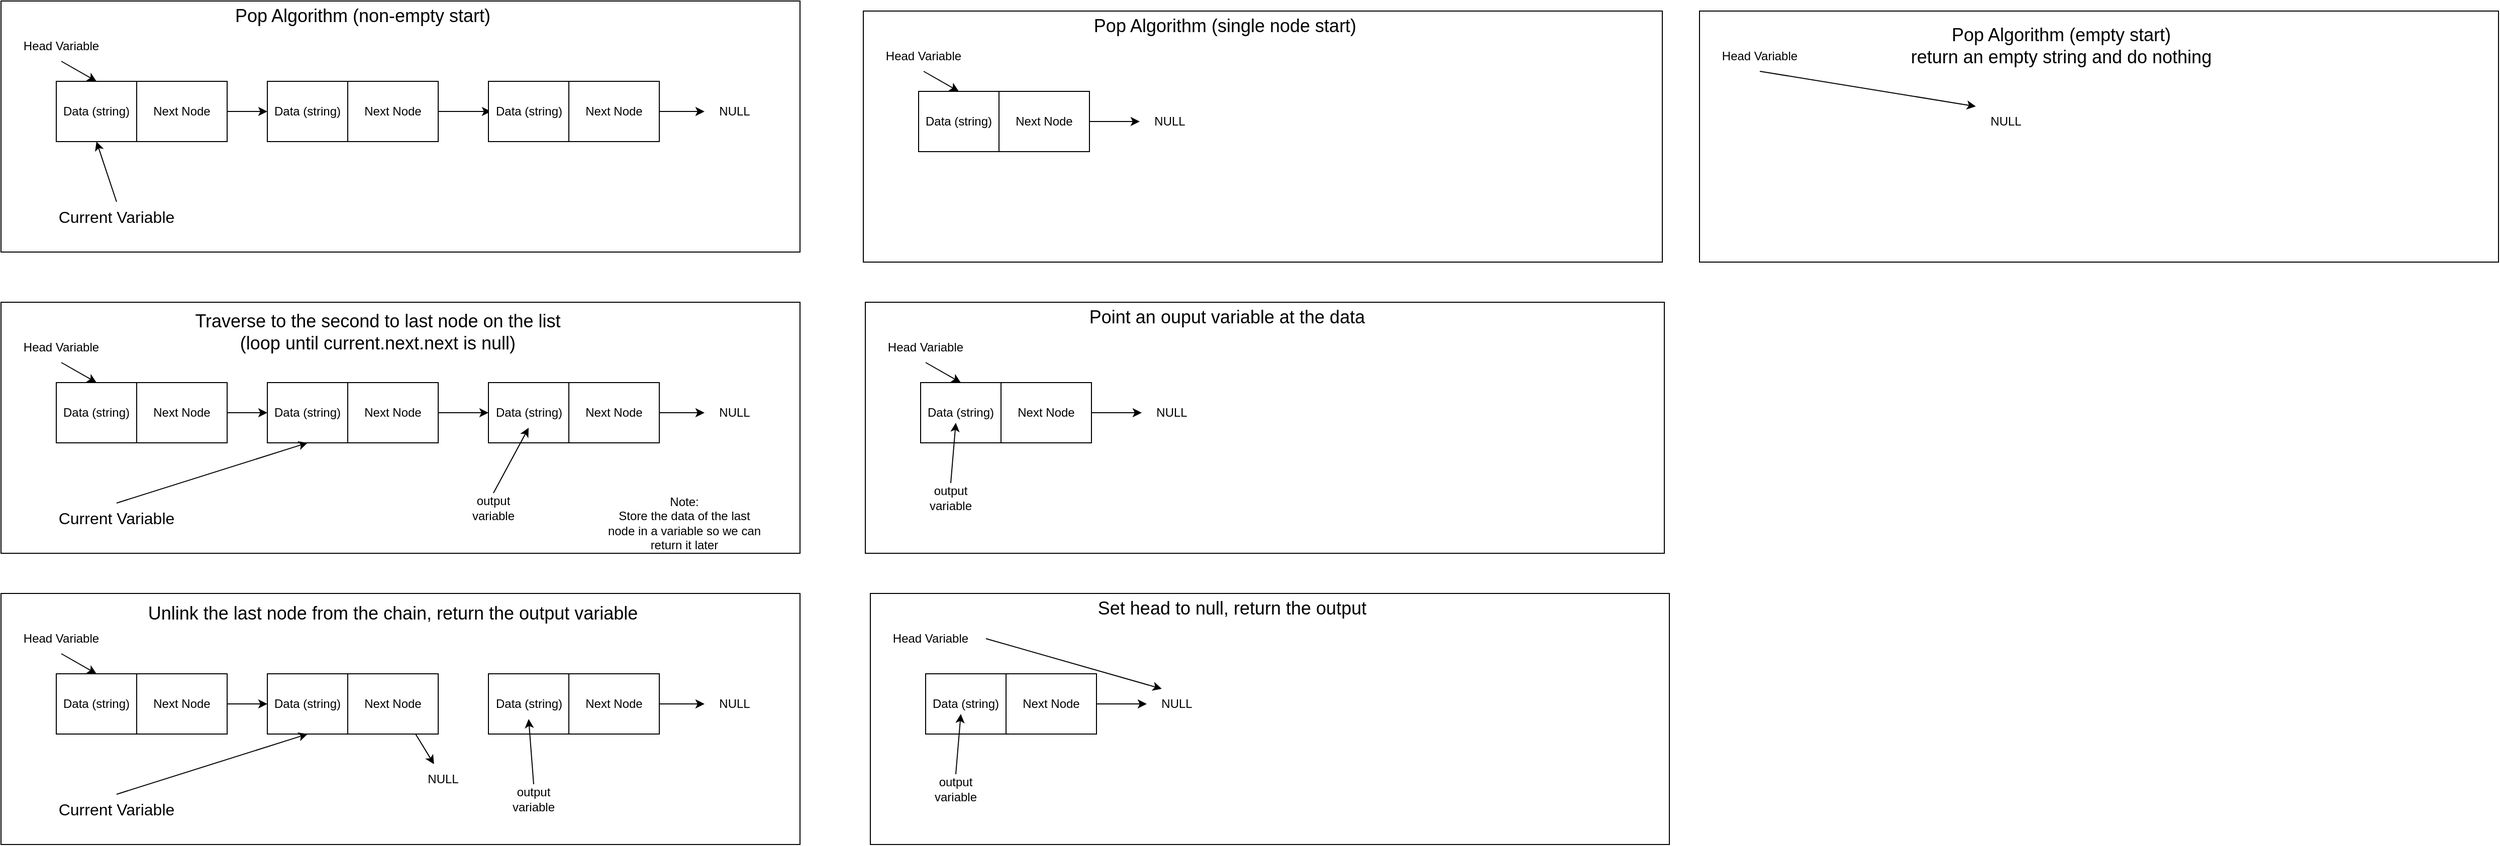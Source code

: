 <mxfile>
    <diagram id="J-nBu7BsSZvMommZ6ams" name="Page-1">
        <mxGraphModel dx="1257" dy="947" grid="1" gridSize="10" guides="1" tooltips="1" connect="1" arrows="1" fold="1" page="1" pageScale="1" pageWidth="850" pageHeight="1100" math="0" shadow="0">
            <root>
                <mxCell id="0"/>
                <mxCell id="1" parent="0"/>
                <mxCell id="2" value="" style="rounded=0;whiteSpace=wrap;html=1;" vertex="1" parent="1">
                    <mxGeometry x="870" y="130" width="795" height="250" as="geometry"/>
                </mxCell>
                <mxCell id="3" value="Data (string)" style="rounded=0;whiteSpace=wrap;html=1;" vertex="1" parent="1">
                    <mxGeometry x="925" y="210" width="80" height="60" as="geometry"/>
                </mxCell>
                <mxCell id="4" style="edgeStyle=none;html=1;exitX=0.5;exitY=1;exitDx=0;exitDy=0;entryX=0.5;entryY=0;entryDx=0;entryDy=0;" edge="1" parent="1" source="5" target="3">
                    <mxGeometry relative="1" as="geometry"/>
                </mxCell>
                <mxCell id="5" value="Head Variable" style="text;html=1;strokeColor=none;fillColor=none;align=center;verticalAlign=middle;whiteSpace=wrap;rounded=0;" vertex="1" parent="1">
                    <mxGeometry x="875" y="160" width="110" height="30" as="geometry"/>
                </mxCell>
                <mxCell id="6" value="" style="edgeStyle=none;html=1;" edge="1" parent="1" source="7" target="8">
                    <mxGeometry relative="1" as="geometry"/>
                </mxCell>
                <mxCell id="7" value="Next Node" style="rounded=0;whiteSpace=wrap;html=1;" vertex="1" parent="1">
                    <mxGeometry x="1005" y="210" width="90" height="60" as="geometry"/>
                </mxCell>
                <mxCell id="8" value="Data (string)" style="rounded=0;whiteSpace=wrap;html=1;" vertex="1" parent="1">
                    <mxGeometry x="1135" y="210" width="80" height="60" as="geometry"/>
                </mxCell>
                <mxCell id="90" style="edgeStyle=none;html=1;exitX=1;exitY=0.5;exitDx=0;exitDy=0;" edge="1" parent="1" source="10" target="89">
                    <mxGeometry relative="1" as="geometry"/>
                </mxCell>
                <mxCell id="10" value="Next Node" style="rounded=0;whiteSpace=wrap;html=1;" vertex="1" parent="1">
                    <mxGeometry x="1215" y="210" width="90" height="60" as="geometry"/>
                </mxCell>
                <mxCell id="12" value="&lt;span style=&quot;font-size: 18px;&quot;&gt;Pop Algorithm (non-empty start)&lt;/span&gt;" style="text;html=1;strokeColor=none;fillColor=none;align=center;verticalAlign=middle;whiteSpace=wrap;rounded=0;" vertex="1" parent="1">
                    <mxGeometry x="1070" y="130" width="320" height="30" as="geometry"/>
                </mxCell>
                <mxCell id="13" style="edgeStyle=none;html=1;exitX=0.5;exitY=0;exitDx=0;exitDy=0;entryX=0.5;entryY=1;entryDx=0;entryDy=0;fontSize=12;" edge="1" parent="1" source="14" target="3">
                    <mxGeometry relative="1" as="geometry"/>
                </mxCell>
                <mxCell id="14" value="&lt;font size=&quot;3&quot;&gt;Current Variable&lt;/font&gt;" style="text;html=1;strokeColor=none;fillColor=none;align=center;verticalAlign=middle;whiteSpace=wrap;rounded=0;fontSize=18;" vertex="1" parent="1">
                    <mxGeometry x="920" y="330" width="130" height="30" as="geometry"/>
                </mxCell>
                <mxCell id="16" value="" style="rounded=0;whiteSpace=wrap;html=1;" vertex="1" parent="1">
                    <mxGeometry x="870" y="430" width="795" height="250" as="geometry"/>
                </mxCell>
                <mxCell id="17" value="Data (string)" style="rounded=0;whiteSpace=wrap;html=1;" vertex="1" parent="1">
                    <mxGeometry x="925" y="510" width="80" height="60" as="geometry"/>
                </mxCell>
                <mxCell id="18" style="edgeStyle=none;html=1;exitX=0.5;exitY=1;exitDx=0;exitDy=0;entryX=0.5;entryY=0;entryDx=0;entryDy=0;" edge="1" parent="1" source="19" target="17">
                    <mxGeometry relative="1" as="geometry"/>
                </mxCell>
                <mxCell id="19" value="Head Variable" style="text;html=1;strokeColor=none;fillColor=none;align=center;verticalAlign=middle;whiteSpace=wrap;rounded=0;" vertex="1" parent="1">
                    <mxGeometry x="875" y="460" width="110" height="30" as="geometry"/>
                </mxCell>
                <mxCell id="20" value="" style="edgeStyle=none;html=1;" edge="1" parent="1" source="21" target="22">
                    <mxGeometry relative="1" as="geometry"/>
                </mxCell>
                <mxCell id="21" value="Next Node" style="rounded=0;whiteSpace=wrap;html=1;" vertex="1" parent="1">
                    <mxGeometry x="1005" y="510" width="90" height="60" as="geometry"/>
                </mxCell>
                <mxCell id="22" value="Data (string)" style="rounded=0;whiteSpace=wrap;html=1;" vertex="1" parent="1">
                    <mxGeometry x="1135" y="510" width="80" height="60" as="geometry"/>
                </mxCell>
                <mxCell id="23" style="edgeStyle=none;html=1;exitX=1;exitY=0.5;exitDx=0;exitDy=0;entryX=0;entryY=0.5;entryDx=0;entryDy=0;" edge="1" parent="1" source="24">
                    <mxGeometry relative="1" as="geometry">
                        <mxPoint x="1355" y="540" as="targetPoint"/>
                    </mxGeometry>
                </mxCell>
                <mxCell id="24" value="Next Node" style="rounded=0;whiteSpace=wrap;html=1;" vertex="1" parent="1">
                    <mxGeometry x="1215" y="510" width="90" height="60" as="geometry"/>
                </mxCell>
                <mxCell id="26" value="&lt;font style=&quot;font-size: 18px;&quot;&gt;Traverse to the second to last node on the list&lt;br&gt;(loop until current.next.next is null)&lt;/font&gt;" style="text;html=1;strokeColor=none;fillColor=none;align=center;verticalAlign=middle;whiteSpace=wrap;rounded=0;" vertex="1" parent="1">
                    <mxGeometry x="990" y="440" width="510" height="40" as="geometry"/>
                </mxCell>
                <mxCell id="27" style="edgeStyle=none;html=1;exitX=0.5;exitY=0;exitDx=0;exitDy=0;entryX=0.5;entryY=1;entryDx=0;entryDy=0;fontSize=12;" edge="1" parent="1" source="28" target="22">
                    <mxGeometry relative="1" as="geometry"/>
                </mxCell>
                <mxCell id="28" value="&lt;font size=&quot;3&quot;&gt;Current Variable&lt;/font&gt;" style="text;html=1;strokeColor=none;fillColor=none;align=center;verticalAlign=middle;whiteSpace=wrap;rounded=0;fontSize=18;" vertex="1" parent="1">
                    <mxGeometry x="920" y="630" width="130" height="30" as="geometry"/>
                </mxCell>
                <mxCell id="51" value="" style="rounded=0;whiteSpace=wrap;html=1;" vertex="1" parent="1">
                    <mxGeometry x="1355" y="510" width="80" height="60" as="geometry"/>
                </mxCell>
                <mxCell id="54" value="NULL" style="text;html=1;strokeColor=none;fillColor=none;align=center;verticalAlign=middle;whiteSpace=wrap;rounded=0;" vertex="1" parent="1">
                    <mxGeometry x="1570" y="525" width="60" height="30" as="geometry"/>
                </mxCell>
                <mxCell id="56" style="edgeStyle=none;html=1;exitX=1;exitY=0.5;exitDx=0;exitDy=0;entryX=0;entryY=0.5;entryDx=0;entryDy=0;" edge="1" parent="1" source="55" target="54">
                    <mxGeometry relative="1" as="geometry"/>
                </mxCell>
                <mxCell id="55" value="Next Node" style="rounded=0;whiteSpace=wrap;html=1;" vertex="1" parent="1">
                    <mxGeometry x="1435" y="510" width="90" height="60" as="geometry"/>
                </mxCell>
                <mxCell id="60" style="edgeStyle=none;html=1;exitX=0.5;exitY=0;exitDx=0;exitDy=0;entryX=0.5;entryY=1;entryDx=0;entryDy=0;" edge="1" parent="1" source="59" target="62">
                    <mxGeometry relative="1" as="geometry"/>
                </mxCell>
                <mxCell id="59" value="output variable" style="text;html=1;strokeColor=none;fillColor=none;align=center;verticalAlign=middle;whiteSpace=wrap;rounded=0;" vertex="1" parent="1">
                    <mxGeometry x="1330" y="620" width="60" height="30" as="geometry"/>
                </mxCell>
                <mxCell id="61" value="Note: &lt;br&gt;Store the data of the last node in a variable so we can return it later" style="text;html=1;strokeColor=none;fillColor=none;align=center;verticalAlign=middle;whiteSpace=wrap;rounded=0;" vertex="1" parent="1">
                    <mxGeometry x="1470" y="620" width="160" height="60" as="geometry"/>
                </mxCell>
                <mxCell id="62" value="Data (string)" style="text;html=1;strokeColor=none;fillColor=none;align=center;verticalAlign=middle;whiteSpace=wrap;rounded=0;" vertex="1" parent="1">
                    <mxGeometry x="1357.5" y="525" width="75" height="30" as="geometry"/>
                </mxCell>
                <mxCell id="63" value="" style="rounded=0;whiteSpace=wrap;html=1;" vertex="1" parent="1">
                    <mxGeometry x="870" y="720" width="795" height="250" as="geometry"/>
                </mxCell>
                <mxCell id="64" value="Data (string)" style="rounded=0;whiteSpace=wrap;html=1;" vertex="1" parent="1">
                    <mxGeometry x="925" y="800" width="80" height="60" as="geometry"/>
                </mxCell>
                <mxCell id="65" style="edgeStyle=none;html=1;exitX=0.5;exitY=1;exitDx=0;exitDy=0;entryX=0.5;entryY=0;entryDx=0;entryDy=0;" edge="1" parent="1" source="66" target="64">
                    <mxGeometry relative="1" as="geometry"/>
                </mxCell>
                <mxCell id="66" value="Head Variable" style="text;html=1;strokeColor=none;fillColor=none;align=center;verticalAlign=middle;whiteSpace=wrap;rounded=0;" vertex="1" parent="1">
                    <mxGeometry x="875" y="750" width="110" height="30" as="geometry"/>
                </mxCell>
                <mxCell id="67" value="" style="edgeStyle=none;html=1;" edge="1" parent="1" source="68" target="69">
                    <mxGeometry relative="1" as="geometry"/>
                </mxCell>
                <mxCell id="68" value="Next Node" style="rounded=0;whiteSpace=wrap;html=1;" vertex="1" parent="1">
                    <mxGeometry x="1005" y="800" width="90" height="60" as="geometry"/>
                </mxCell>
                <mxCell id="69" value="Data (string)" style="rounded=0;whiteSpace=wrap;html=1;" vertex="1" parent="1">
                    <mxGeometry x="1135" y="800" width="80" height="60" as="geometry"/>
                </mxCell>
                <mxCell id="84" style="edgeStyle=none;html=1;exitX=0.75;exitY=1;exitDx=0;exitDy=0;" edge="1" parent="1" source="71" target="83">
                    <mxGeometry relative="1" as="geometry"/>
                </mxCell>
                <mxCell id="71" value="Next Node" style="rounded=0;whiteSpace=wrap;html=1;" vertex="1" parent="1">
                    <mxGeometry x="1215" y="800" width="90" height="60" as="geometry"/>
                </mxCell>
                <mxCell id="72" value="&lt;font style=&quot;font-size: 18px;&quot;&gt;Unlink the last node from the chain, return the output variable&lt;/font&gt;" style="text;html=1;strokeColor=none;fillColor=none;align=center;verticalAlign=middle;whiteSpace=wrap;rounded=0;" vertex="1" parent="1">
                    <mxGeometry x="955" y="720" width="610" height="40" as="geometry"/>
                </mxCell>
                <mxCell id="73" style="edgeStyle=none;html=1;exitX=0.5;exitY=0;exitDx=0;exitDy=0;entryX=0.5;entryY=1;entryDx=0;entryDy=0;fontSize=12;" edge="1" parent="1" source="74" target="69">
                    <mxGeometry relative="1" as="geometry"/>
                </mxCell>
                <mxCell id="74" value="&lt;font size=&quot;3&quot;&gt;Current Variable&lt;/font&gt;" style="text;html=1;strokeColor=none;fillColor=none;align=center;verticalAlign=middle;whiteSpace=wrap;rounded=0;fontSize=18;" vertex="1" parent="1">
                    <mxGeometry x="920" y="920" width="130" height="30" as="geometry"/>
                </mxCell>
                <mxCell id="75" value="" style="rounded=0;whiteSpace=wrap;html=1;" vertex="1" parent="1">
                    <mxGeometry x="1355" y="800" width="80" height="60" as="geometry"/>
                </mxCell>
                <mxCell id="76" value="NULL" style="text;html=1;strokeColor=none;fillColor=none;align=center;verticalAlign=middle;whiteSpace=wrap;rounded=0;" vertex="1" parent="1">
                    <mxGeometry x="1570" y="815" width="60" height="30" as="geometry"/>
                </mxCell>
                <mxCell id="77" style="edgeStyle=none;html=1;exitX=1;exitY=0.5;exitDx=0;exitDy=0;entryX=0;entryY=0.5;entryDx=0;entryDy=0;" edge="1" parent="1" source="78" target="76">
                    <mxGeometry relative="1" as="geometry"/>
                </mxCell>
                <mxCell id="78" value="Next Node" style="rounded=0;whiteSpace=wrap;html=1;" vertex="1" parent="1">
                    <mxGeometry x="1435" y="800" width="90" height="60" as="geometry"/>
                </mxCell>
                <mxCell id="79" style="edgeStyle=none;html=1;exitX=0.5;exitY=0;exitDx=0;exitDy=0;entryX=0.5;entryY=1;entryDx=0;entryDy=0;" edge="1" parent="1" source="80" target="82">
                    <mxGeometry relative="1" as="geometry"/>
                </mxCell>
                <mxCell id="80" value="output variable" style="text;html=1;strokeColor=none;fillColor=none;align=center;verticalAlign=middle;whiteSpace=wrap;rounded=0;" vertex="1" parent="1">
                    <mxGeometry x="1370" y="910" width="60" height="30" as="geometry"/>
                </mxCell>
                <mxCell id="82" value="Data (string)" style="text;html=1;strokeColor=none;fillColor=none;align=center;verticalAlign=middle;whiteSpace=wrap;rounded=0;" vertex="1" parent="1">
                    <mxGeometry x="1357.5" y="815" width="75" height="30" as="geometry"/>
                </mxCell>
                <mxCell id="83" value="NULL" style="text;html=1;strokeColor=none;fillColor=none;align=center;verticalAlign=middle;whiteSpace=wrap;rounded=0;" vertex="1" parent="1">
                    <mxGeometry x="1280" y="890" width="60" height="30" as="geometry"/>
                </mxCell>
                <mxCell id="85" value="" style="rounded=0;whiteSpace=wrap;html=1;" vertex="1" parent="1">
                    <mxGeometry x="1355" y="210" width="80" height="60" as="geometry"/>
                </mxCell>
                <mxCell id="86" value="NULL" style="text;html=1;strokeColor=none;fillColor=none;align=center;verticalAlign=middle;whiteSpace=wrap;rounded=0;" vertex="1" parent="1">
                    <mxGeometry x="1570" y="225" width="60" height="30" as="geometry"/>
                </mxCell>
                <mxCell id="87" style="edgeStyle=none;html=1;exitX=1;exitY=0.5;exitDx=0;exitDy=0;entryX=0;entryY=0.5;entryDx=0;entryDy=0;" edge="1" parent="1" source="88" target="86">
                    <mxGeometry relative="1" as="geometry"/>
                </mxCell>
                <mxCell id="88" value="Next Node" style="rounded=0;whiteSpace=wrap;html=1;" vertex="1" parent="1">
                    <mxGeometry x="1435" y="210" width="90" height="60" as="geometry"/>
                </mxCell>
                <mxCell id="89" value="Data (string)" style="text;html=1;strokeColor=none;fillColor=none;align=center;verticalAlign=middle;whiteSpace=wrap;rounded=0;" vertex="1" parent="1">
                    <mxGeometry x="1357.5" y="225" width="75" height="30" as="geometry"/>
                </mxCell>
                <mxCell id="91" value="" style="rounded=0;whiteSpace=wrap;html=1;" vertex="1" parent="1">
                    <mxGeometry x="1728" y="140" width="795" height="250" as="geometry"/>
                </mxCell>
                <mxCell id="92" value="Data (string)" style="rounded=0;whiteSpace=wrap;html=1;" vertex="1" parent="1">
                    <mxGeometry x="1783" y="220" width="80" height="60" as="geometry"/>
                </mxCell>
                <mxCell id="93" style="edgeStyle=none;html=1;exitX=0.5;exitY=1;exitDx=0;exitDy=0;entryX=0.5;entryY=0;entryDx=0;entryDy=0;" edge="1" parent="1" source="94" target="92">
                    <mxGeometry relative="1" as="geometry"/>
                </mxCell>
                <mxCell id="94" value="Head Variable" style="text;html=1;strokeColor=none;fillColor=none;align=center;verticalAlign=middle;whiteSpace=wrap;rounded=0;" vertex="1" parent="1">
                    <mxGeometry x="1733" y="170" width="110" height="30" as="geometry"/>
                </mxCell>
                <mxCell id="95" value="" style="edgeStyle=none;html=1;entryX=0;entryY=0.5;entryDx=0;entryDy=0;" edge="1" parent="1" source="96" target="148">
                    <mxGeometry relative="1" as="geometry">
                        <mxPoint x="1993" y="250" as="targetPoint"/>
                    </mxGeometry>
                </mxCell>
                <mxCell id="96" value="Next Node" style="rounded=0;whiteSpace=wrap;html=1;" vertex="1" parent="1">
                    <mxGeometry x="1863" y="220" width="90" height="60" as="geometry"/>
                </mxCell>
                <mxCell id="100" value="&lt;span style=&quot;font-size: 18px;&quot;&gt;Pop Algorithm (single node start)&lt;/span&gt;" style="text;html=1;strokeColor=none;fillColor=none;align=center;verticalAlign=middle;whiteSpace=wrap;rounded=0;" vertex="1" parent="1">
                    <mxGeometry x="1928" y="140" width="320" height="30" as="geometry"/>
                </mxCell>
                <mxCell id="148" value="NULL" style="text;html=1;strokeColor=none;fillColor=none;align=center;verticalAlign=middle;whiteSpace=wrap;rounded=0;" vertex="1" parent="1">
                    <mxGeometry x="2003" y="235" width="60" height="30" as="geometry"/>
                </mxCell>
                <mxCell id="149" value="" style="rounded=0;whiteSpace=wrap;html=1;" vertex="1" parent="1">
                    <mxGeometry x="1730" y="430" width="795" height="250" as="geometry"/>
                </mxCell>
                <mxCell id="150" value="Data (string)" style="rounded=0;whiteSpace=wrap;html=1;" vertex="1" parent="1">
                    <mxGeometry x="1785" y="510" width="80" height="60" as="geometry"/>
                </mxCell>
                <mxCell id="151" style="edgeStyle=none;html=1;exitX=0.5;exitY=1;exitDx=0;exitDy=0;entryX=0.5;entryY=0;entryDx=0;entryDy=0;" edge="1" parent="1" source="152" target="150">
                    <mxGeometry relative="1" as="geometry"/>
                </mxCell>
                <mxCell id="152" value="Head Variable" style="text;html=1;strokeColor=none;fillColor=none;align=center;verticalAlign=middle;whiteSpace=wrap;rounded=0;" vertex="1" parent="1">
                    <mxGeometry x="1735" y="460" width="110" height="30" as="geometry"/>
                </mxCell>
                <mxCell id="153" value="" style="edgeStyle=none;html=1;entryX=0;entryY=0.5;entryDx=0;entryDy=0;" edge="1" parent="1" source="154" target="156">
                    <mxGeometry relative="1" as="geometry">
                        <mxPoint x="1995" y="540" as="targetPoint"/>
                    </mxGeometry>
                </mxCell>
                <mxCell id="154" value="Next Node" style="rounded=0;whiteSpace=wrap;html=1;" vertex="1" parent="1">
                    <mxGeometry x="1865" y="510" width="90" height="60" as="geometry"/>
                </mxCell>
                <mxCell id="155" value="&lt;span style=&quot;font-size: 18px;&quot;&gt;Point an ouput variable at the data&lt;/span&gt;" style="text;html=1;strokeColor=none;fillColor=none;align=center;verticalAlign=middle;whiteSpace=wrap;rounded=0;" vertex="1" parent="1">
                    <mxGeometry x="1930" y="430" width="320" height="30" as="geometry"/>
                </mxCell>
                <mxCell id="156" value="NULL" style="text;html=1;strokeColor=none;fillColor=none;align=center;verticalAlign=middle;whiteSpace=wrap;rounded=0;" vertex="1" parent="1">
                    <mxGeometry x="2005" y="525" width="60" height="30" as="geometry"/>
                </mxCell>
                <mxCell id="158" style="edgeStyle=none;html=1;exitX=0.5;exitY=0;exitDx=0;exitDy=0;entryX=0.438;entryY=0.667;entryDx=0;entryDy=0;entryPerimeter=0;" edge="1" parent="1" source="157" target="150">
                    <mxGeometry relative="1" as="geometry"/>
                </mxCell>
                <mxCell id="157" value="output variable" style="text;html=1;strokeColor=none;fillColor=none;align=center;verticalAlign=middle;whiteSpace=wrap;rounded=0;" vertex="1" parent="1">
                    <mxGeometry x="1785" y="610" width="60" height="30" as="geometry"/>
                </mxCell>
                <mxCell id="160" value="" style="rounded=0;whiteSpace=wrap;html=1;" vertex="1" parent="1">
                    <mxGeometry x="1735" y="720" width="795" height="250" as="geometry"/>
                </mxCell>
                <mxCell id="161" value="Data (string)" style="rounded=0;whiteSpace=wrap;html=1;" vertex="1" parent="1">
                    <mxGeometry x="1790" y="800" width="80" height="60" as="geometry"/>
                </mxCell>
                <mxCell id="170" style="edgeStyle=none;html=1;exitX=1;exitY=0.5;exitDx=0;exitDy=0;entryX=0.25;entryY=0;entryDx=0;entryDy=0;" edge="1" parent="1" source="163" target="167">
                    <mxGeometry relative="1" as="geometry"/>
                </mxCell>
                <mxCell id="163" value="Head Variable" style="text;html=1;strokeColor=none;fillColor=none;align=center;verticalAlign=middle;whiteSpace=wrap;rounded=0;" vertex="1" parent="1">
                    <mxGeometry x="1740" y="750" width="110" height="30" as="geometry"/>
                </mxCell>
                <mxCell id="164" value="" style="edgeStyle=none;html=1;entryX=0;entryY=0.5;entryDx=0;entryDy=0;" edge="1" parent="1" source="165" target="167">
                    <mxGeometry relative="1" as="geometry">
                        <mxPoint x="2000" y="830" as="targetPoint"/>
                    </mxGeometry>
                </mxCell>
                <mxCell id="165" value="Next Node" style="rounded=0;whiteSpace=wrap;html=1;" vertex="1" parent="1">
                    <mxGeometry x="1870" y="800" width="90" height="60" as="geometry"/>
                </mxCell>
                <mxCell id="166" value="&lt;span style=&quot;font-size: 18px;&quot;&gt;Set head to null, return the output&lt;/span&gt;" style="text;html=1;strokeColor=none;fillColor=none;align=center;verticalAlign=middle;whiteSpace=wrap;rounded=0;" vertex="1" parent="1">
                    <mxGeometry x="1935" y="720" width="320" height="30" as="geometry"/>
                </mxCell>
                <mxCell id="167" value="NULL" style="text;html=1;strokeColor=none;fillColor=none;align=center;verticalAlign=middle;whiteSpace=wrap;rounded=0;" vertex="1" parent="1">
                    <mxGeometry x="2010" y="815" width="60" height="30" as="geometry"/>
                </mxCell>
                <mxCell id="168" style="edgeStyle=none;html=1;exitX=0.5;exitY=0;exitDx=0;exitDy=0;entryX=0.438;entryY=0.667;entryDx=0;entryDy=0;entryPerimeter=0;" edge="1" parent="1" source="169" target="161">
                    <mxGeometry relative="1" as="geometry"/>
                </mxCell>
                <mxCell id="169" value="output variable" style="text;html=1;strokeColor=none;fillColor=none;align=center;verticalAlign=middle;whiteSpace=wrap;rounded=0;" vertex="1" parent="1">
                    <mxGeometry x="1790" y="900" width="60" height="30" as="geometry"/>
                </mxCell>
                <mxCell id="171" value="" style="rounded=0;whiteSpace=wrap;html=1;" vertex="1" parent="1">
                    <mxGeometry x="2560" y="140" width="795" height="250" as="geometry"/>
                </mxCell>
                <mxCell id="173" style="edgeStyle=none;html=1;exitX=0.5;exitY=1;exitDx=0;exitDy=0;entryX=0;entryY=0;entryDx=0;entryDy=0;" edge="1" parent="1" source="174" target="178">
                    <mxGeometry relative="1" as="geometry">
                        <mxPoint x="2655" y="220" as="targetPoint"/>
                    </mxGeometry>
                </mxCell>
                <mxCell id="174" value="Head Variable" style="text;html=1;strokeColor=none;fillColor=none;align=center;verticalAlign=middle;whiteSpace=wrap;rounded=0;" vertex="1" parent="1">
                    <mxGeometry x="2565" y="170" width="110" height="30" as="geometry"/>
                </mxCell>
                <mxCell id="177" value="&lt;span style=&quot;font-size: 18px;&quot;&gt;Pop Algorithm (empty start)&lt;br&gt;return an empty string and do nothing&lt;br&gt;&lt;/span&gt;" style="text;html=1;strokeColor=none;fillColor=none;align=center;verticalAlign=middle;whiteSpace=wrap;rounded=0;" vertex="1" parent="1">
                    <mxGeometry x="2760" y="160" width="320" height="30" as="geometry"/>
                </mxCell>
                <mxCell id="178" value="NULL" style="text;html=1;strokeColor=none;fillColor=none;align=center;verticalAlign=middle;whiteSpace=wrap;rounded=0;" vertex="1" parent="1">
                    <mxGeometry x="2835" y="235" width="60" height="30" as="geometry"/>
                </mxCell>
            </root>
        </mxGraphModel>
    </diagram>
</mxfile>